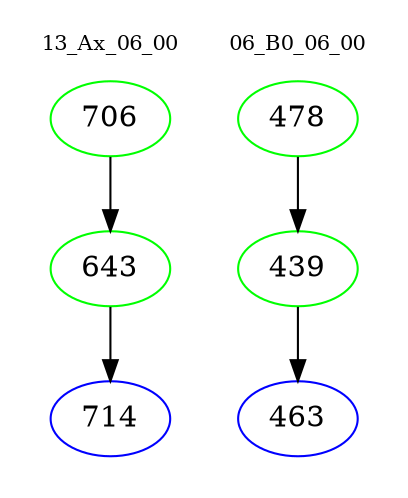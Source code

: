 digraph{
subgraph cluster_0 {
color = white
label = "13_Ax_06_00";
fontsize=10;
T0_706 [label="706", color="green"]
T0_706 -> T0_643 [color="black"]
T0_643 [label="643", color="green"]
T0_643 -> T0_714 [color="black"]
T0_714 [label="714", color="blue"]
}
subgraph cluster_1 {
color = white
label = "06_B0_06_00";
fontsize=10;
T1_478 [label="478", color="green"]
T1_478 -> T1_439 [color="black"]
T1_439 [label="439", color="green"]
T1_439 -> T1_463 [color="black"]
T1_463 [label="463", color="blue"]
}
}
